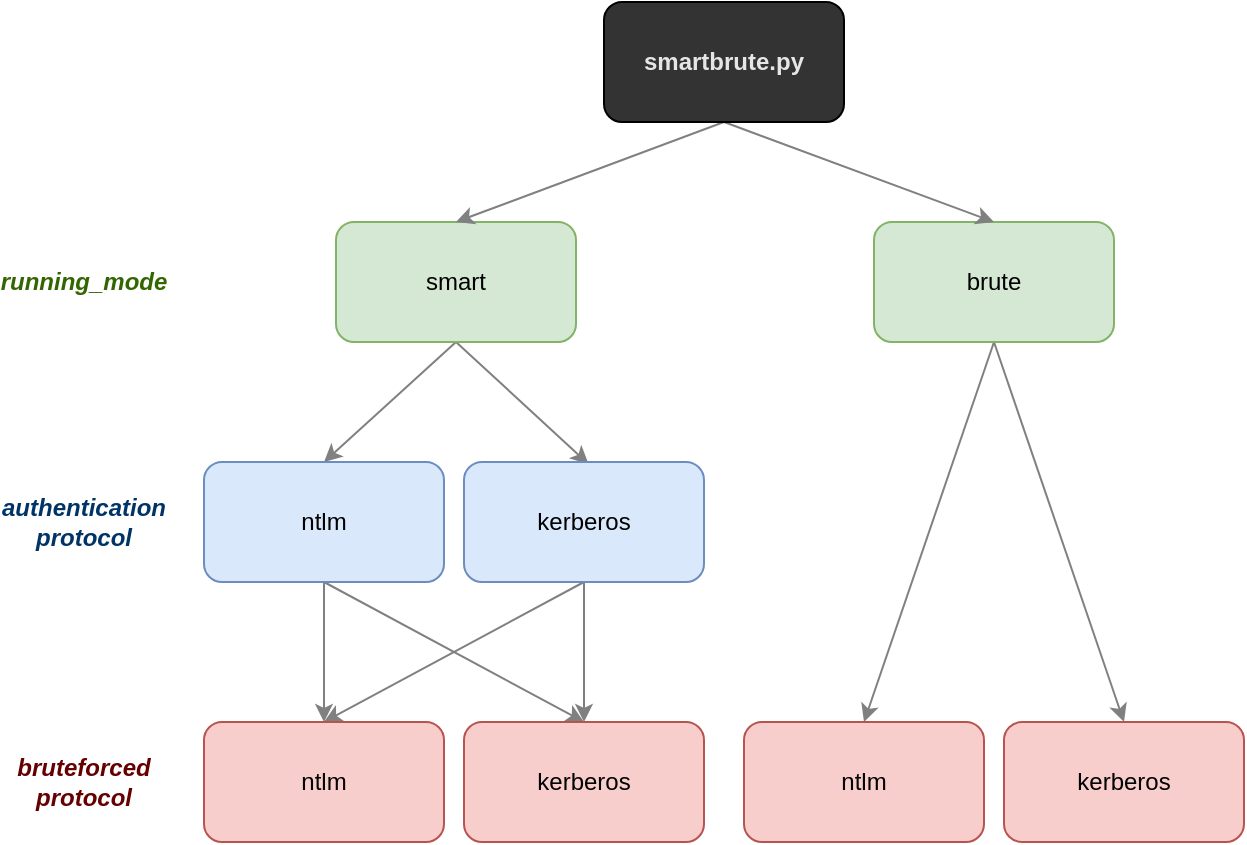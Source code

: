 <mxfile version="14.5.1" type="device"><diagram id="atxfNeCx0wOfIWL9F_Nv" name="Page-1"><mxGraphModel dx="1185" dy="688" grid="1" gridSize="10" guides="1" tooltips="1" connect="1" arrows="1" fold="1" page="1" pageScale="1" pageWidth="850" pageHeight="1100" math="0" shadow="0"><root><mxCell id="0"/><mxCell id="1" parent="0"/><mxCell id="vkfx8KtAYrbSaaWtvuGG-13" style="edgeStyle=none;rounded=0;orthogonalLoop=1;jettySize=auto;html=1;strokeColor=#808080;exitX=0.5;exitY=1;exitDx=0;exitDy=0;entryX=0.5;entryY=0;entryDx=0;entryDy=0;" parent="1" source="vkfx8KtAYrbSaaWtvuGG-5" target="vkfx8KtAYrbSaaWtvuGG-7" edge="1"><mxGeometry relative="1" as="geometry"/></mxCell><mxCell id="vkfx8KtAYrbSaaWtvuGG-14" style="edgeStyle=none;rounded=0;orthogonalLoop=1;jettySize=auto;html=1;strokeColor=#808080;exitX=0.5;exitY=1;exitDx=0;exitDy=0;entryX=0.519;entryY=0.017;entryDx=0;entryDy=0;entryPerimeter=0;" parent="1" source="vkfx8KtAYrbSaaWtvuGG-5" target="vkfx8KtAYrbSaaWtvuGG-8" edge="1"><mxGeometry relative="1" as="geometry"/></mxCell><mxCell id="vkfx8KtAYrbSaaWtvuGG-5" value="smart" style="rounded=1;whiteSpace=wrap;html=1;fillColor=#d5e8d4;strokeColor=#82b366;" parent="1" vertex="1"><mxGeometry x="246" y="250" width="120" height="60" as="geometry"/></mxCell><mxCell id="vkfx8KtAYrbSaaWtvuGG-20" style="edgeStyle=none;rounded=0;orthogonalLoop=1;jettySize=auto;html=1;strokeColor=#808080;exitX=0.5;exitY=1;exitDx=0;exitDy=0;entryX=0.5;entryY=0;entryDx=0;entryDy=0;" parent="1" source="vkfx8KtAYrbSaaWtvuGG-6" target="vkfx8KtAYrbSaaWtvuGG-11" edge="1"><mxGeometry relative="1" as="geometry"/></mxCell><mxCell id="vkfx8KtAYrbSaaWtvuGG-21" style="edgeStyle=none;rounded=0;orthogonalLoop=1;jettySize=auto;html=1;strokeColor=#808080;exitX=0.5;exitY=1;exitDx=0;exitDy=0;entryX=0.5;entryY=0;entryDx=0;entryDy=0;" parent="1" source="vkfx8KtAYrbSaaWtvuGG-6" target="vkfx8KtAYrbSaaWtvuGG-12" edge="1"><mxGeometry relative="1" as="geometry"/></mxCell><mxCell id="vkfx8KtAYrbSaaWtvuGG-6" value="brute" style="rounded=1;whiteSpace=wrap;html=1;fillColor=#d5e8d4;strokeColor=#82b366;" parent="1" vertex="1"><mxGeometry x="515" y="250" width="120" height="60" as="geometry"/></mxCell><mxCell id="vkfx8KtAYrbSaaWtvuGG-16" style="edgeStyle=none;rounded=0;orthogonalLoop=1;jettySize=auto;html=1;strokeColor=#808080;" parent="1" source="vkfx8KtAYrbSaaWtvuGG-7" target="vkfx8KtAYrbSaaWtvuGG-9" edge="1"><mxGeometry relative="1" as="geometry"/></mxCell><mxCell id="vkfx8KtAYrbSaaWtvuGG-17" style="edgeStyle=none;rounded=0;orthogonalLoop=1;jettySize=auto;html=1;strokeColor=#808080;exitX=0.5;exitY=1;exitDx=0;exitDy=0;entryX=0.5;entryY=0;entryDx=0;entryDy=0;" parent="1" source="vkfx8KtAYrbSaaWtvuGG-7" target="vkfx8KtAYrbSaaWtvuGG-10" edge="1"><mxGeometry relative="1" as="geometry"/></mxCell><mxCell id="vkfx8KtAYrbSaaWtvuGG-7" value="ntlm" style="rounded=1;whiteSpace=wrap;html=1;fillColor=#dae8fc;strokeColor=#6c8ebf;" parent="1" vertex="1"><mxGeometry x="180" y="370" width="120" height="60" as="geometry"/></mxCell><mxCell id="vkfx8KtAYrbSaaWtvuGG-18" style="edgeStyle=none;rounded=0;orthogonalLoop=1;jettySize=auto;html=1;strokeColor=#808080;" parent="1" source="vkfx8KtAYrbSaaWtvuGG-8" target="vkfx8KtAYrbSaaWtvuGG-10" edge="1"><mxGeometry relative="1" as="geometry"/></mxCell><mxCell id="vkfx8KtAYrbSaaWtvuGG-19" style="edgeStyle=none;rounded=0;orthogonalLoop=1;jettySize=auto;html=1;strokeColor=#808080;entryX=0.5;entryY=0;entryDx=0;entryDy=0;exitX=0.5;exitY=1;exitDx=0;exitDy=0;" parent="1" source="vkfx8KtAYrbSaaWtvuGG-8" target="vkfx8KtAYrbSaaWtvuGG-9" edge="1"><mxGeometry relative="1" as="geometry"/></mxCell><mxCell id="vkfx8KtAYrbSaaWtvuGG-8" value="kerberos" style="rounded=1;whiteSpace=wrap;html=1;fillColor=#dae8fc;strokeColor=#6c8ebf;" parent="1" vertex="1"><mxGeometry x="310" y="370" width="120" height="60" as="geometry"/></mxCell><mxCell id="vkfx8KtAYrbSaaWtvuGG-9" value="ntlm" style="rounded=1;whiteSpace=wrap;html=1;fillColor=#f8cecc;strokeColor=#b85450;" parent="1" vertex="1"><mxGeometry x="180" y="500" width="120" height="60" as="geometry"/></mxCell><mxCell id="vkfx8KtAYrbSaaWtvuGG-10" value="kerberos" style="rounded=1;whiteSpace=wrap;html=1;fillColor=#f8cecc;strokeColor=#b85450;" parent="1" vertex="1"><mxGeometry x="310" y="500" width="120" height="60" as="geometry"/></mxCell><mxCell id="vkfx8KtAYrbSaaWtvuGG-11" value="ntlm" style="rounded=1;whiteSpace=wrap;html=1;fillColor=#f8cecc;strokeColor=#b85450;" parent="1" vertex="1"><mxGeometry x="450" y="500" width="120" height="60" as="geometry"/></mxCell><mxCell id="vkfx8KtAYrbSaaWtvuGG-12" value="kerberos" style="rounded=1;whiteSpace=wrap;html=1;fillColor=#f8cecc;strokeColor=#b85450;" parent="1" vertex="1"><mxGeometry x="580" y="500" width="120" height="60" as="geometry"/></mxCell><mxCell id="vkfx8KtAYrbSaaWtvuGG-26" style="edgeStyle=none;rounded=0;orthogonalLoop=1;jettySize=auto;html=1;strokeColor=#808080;entryX=0.5;entryY=0;entryDx=0;entryDy=0;exitX=0.5;exitY=1;exitDx=0;exitDy=0;" parent="1" source="vkfx8KtAYrbSaaWtvuGG-25" target="vkfx8KtAYrbSaaWtvuGG-5" edge="1"><mxGeometry relative="1" as="geometry"/></mxCell><mxCell id="vkfx8KtAYrbSaaWtvuGG-27" style="edgeStyle=none;rounded=0;orthogonalLoop=1;jettySize=auto;html=1;strokeColor=#808080;exitX=0.5;exitY=1;exitDx=0;exitDy=0;entryX=0.5;entryY=0;entryDx=0;entryDy=0;" parent="1" source="vkfx8KtAYrbSaaWtvuGG-25" target="vkfx8KtAYrbSaaWtvuGG-6" edge="1"><mxGeometry relative="1" as="geometry"/></mxCell><mxCell id="vkfx8KtAYrbSaaWtvuGG-25" value="smartbrute.py" style="rounded=1;whiteSpace=wrap;html=1;fillColor=#333333;fontColor=#E6E6E6;fontStyle=1" parent="1" vertex="1"><mxGeometry x="380" y="140" width="120" height="60" as="geometry"/></mxCell><mxCell id="vkfx8KtAYrbSaaWtvuGG-32" value="&lt;i&gt;&lt;font&gt;&lt;b&gt;running_mode&lt;/b&gt;&lt;/font&gt;&lt;/i&gt;" style="text;html=1;strokeColor=none;fillColor=none;align=center;verticalAlign=middle;whiteSpace=wrap;rounded=0;labelBackgroundColor=none;fontColor=#336600;" parent="1" vertex="1"><mxGeometry x="80" y="270" width="80" height="20" as="geometry"/></mxCell><mxCell id="vkfx8KtAYrbSaaWtvuGG-34" value="&lt;i&gt;&lt;font color=&quot;#660000&quot;&gt;&lt;b&gt;bruteforced protocol&lt;/b&gt;&lt;/font&gt;&lt;/i&gt;" style="text;html=1;strokeColor=none;fillColor=none;align=center;verticalAlign=middle;whiteSpace=wrap;rounded=0;labelBackgroundColor=none;fontColor=#336600;" parent="1" vertex="1"><mxGeometry x="80" y="520" width="80" height="20" as="geometry"/></mxCell><mxCell id="vkfx8KtAYrbSaaWtvuGG-35" value="&lt;i&gt;&lt;b&gt;&lt;font color=&quot;#003366&quot;&gt;authentication protocol&lt;/font&gt;&lt;/b&gt;&lt;/i&gt;" style="text;html=1;strokeColor=none;fillColor=none;align=center;verticalAlign=middle;whiteSpace=wrap;rounded=0;labelBackgroundColor=none;fontColor=#336600;" parent="1" vertex="1"><mxGeometry x="80" y="390" width="80" height="20" as="geometry"/></mxCell></root></mxGraphModel></diagram></mxfile>